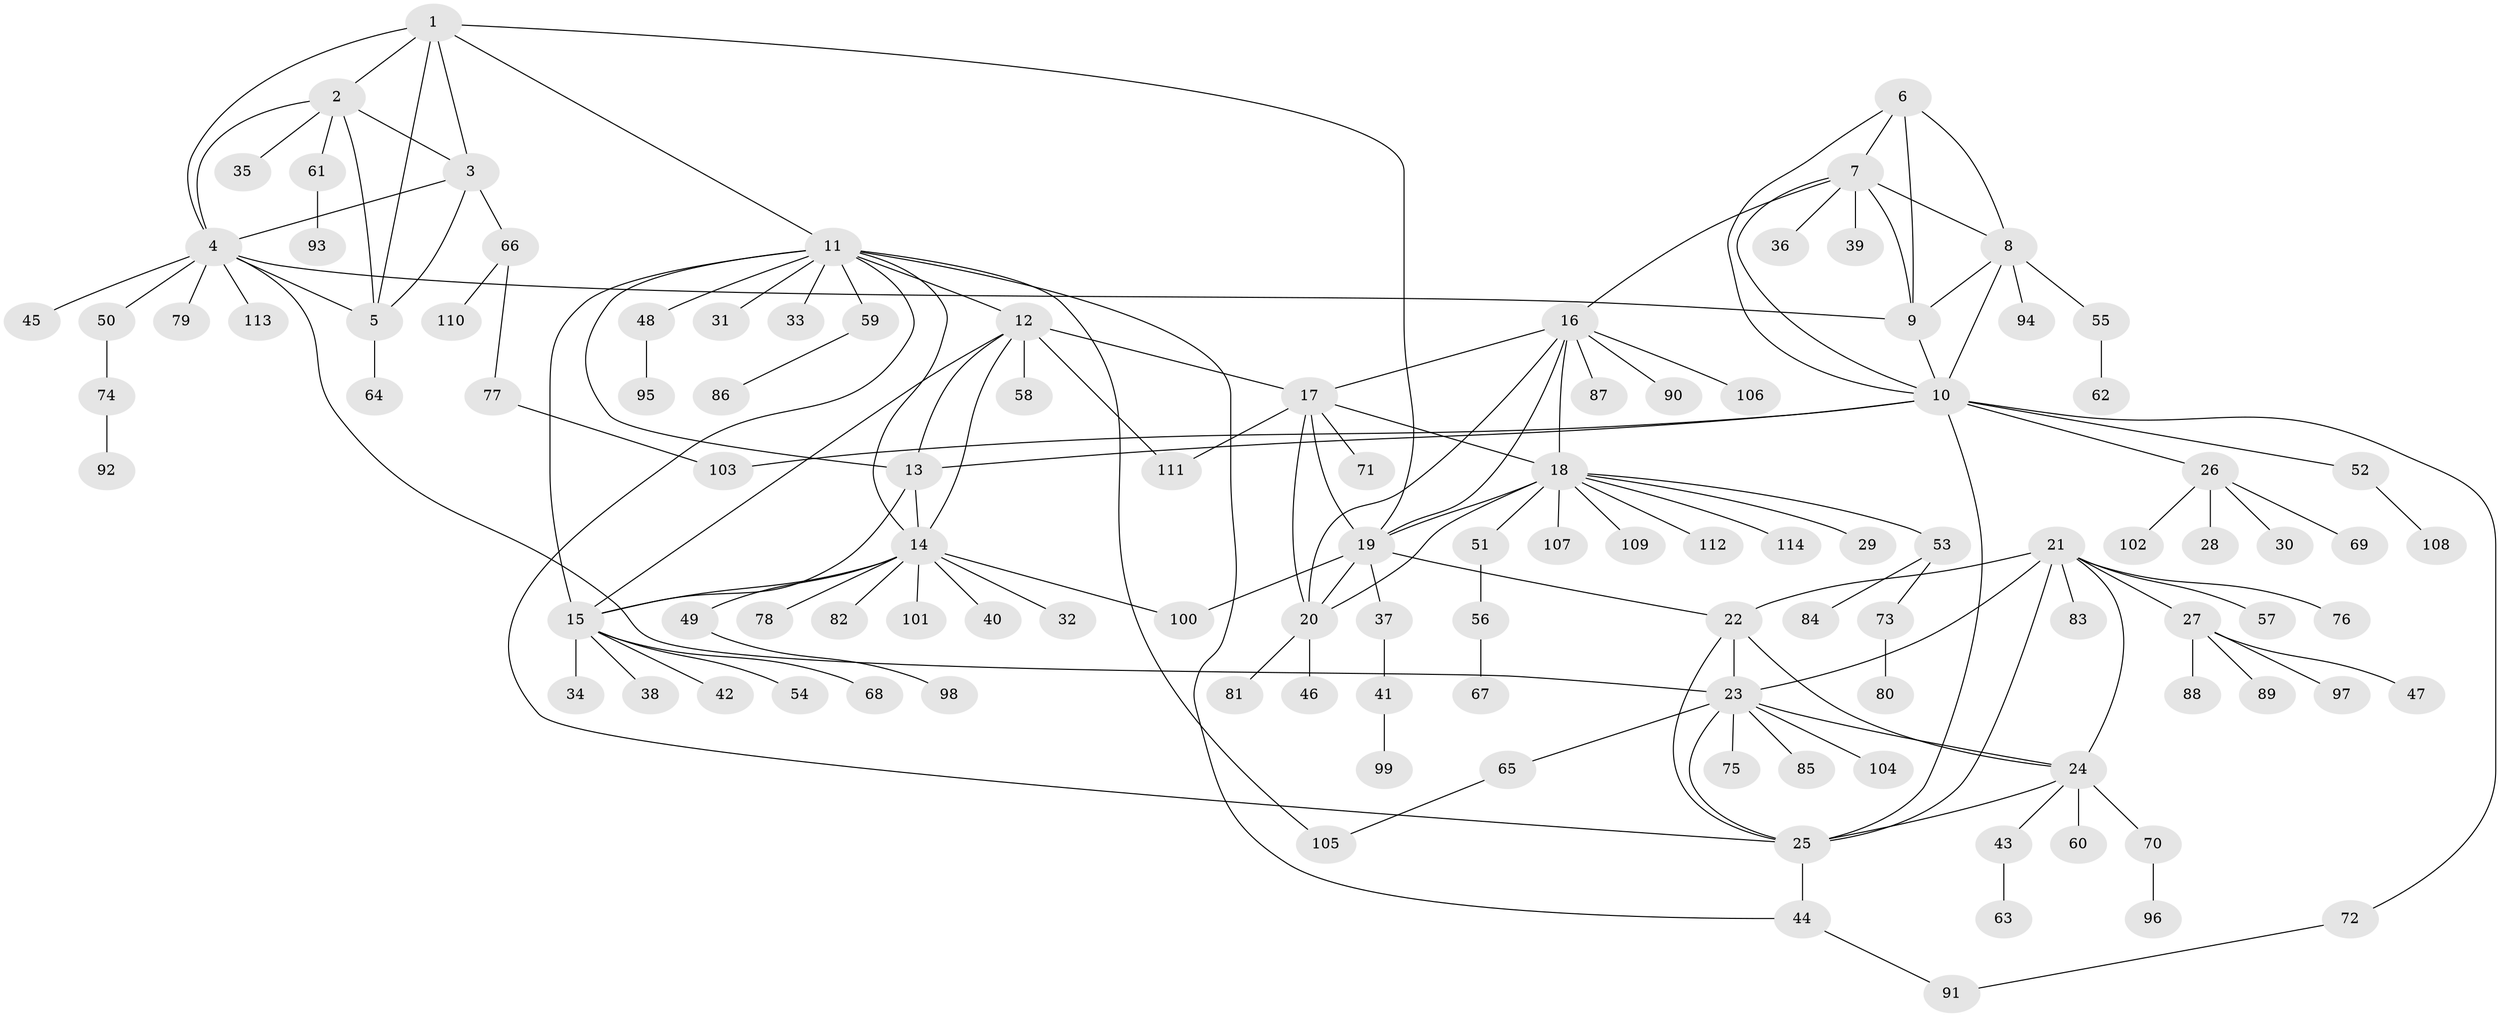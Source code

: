// coarse degree distribution, {6: 0.15789473684210525, 4: 0.10526315789473684, 3: 0.05263157894736842, 9: 0.017543859649122806, 11: 0.017543859649122806, 5: 0.03508771929824561, 8: 0.017543859649122806, 7: 0.017543859649122806, 1: 0.42105263157894735, 2: 0.15789473684210525}
// Generated by graph-tools (version 1.1) at 2025/52/03/04/25 22:52:40]
// undirected, 114 vertices, 155 edges
graph export_dot {
  node [color=gray90,style=filled];
  1;
  2;
  3;
  4;
  5;
  6;
  7;
  8;
  9;
  10;
  11;
  12;
  13;
  14;
  15;
  16;
  17;
  18;
  19;
  20;
  21;
  22;
  23;
  24;
  25;
  26;
  27;
  28;
  29;
  30;
  31;
  32;
  33;
  34;
  35;
  36;
  37;
  38;
  39;
  40;
  41;
  42;
  43;
  44;
  45;
  46;
  47;
  48;
  49;
  50;
  51;
  52;
  53;
  54;
  55;
  56;
  57;
  58;
  59;
  60;
  61;
  62;
  63;
  64;
  65;
  66;
  67;
  68;
  69;
  70;
  71;
  72;
  73;
  74;
  75;
  76;
  77;
  78;
  79;
  80;
  81;
  82;
  83;
  84;
  85;
  86;
  87;
  88;
  89;
  90;
  91;
  92;
  93;
  94;
  95;
  96;
  97;
  98;
  99;
  100;
  101;
  102;
  103;
  104;
  105;
  106;
  107;
  108;
  109;
  110;
  111;
  112;
  113;
  114;
  1 -- 2;
  1 -- 3;
  1 -- 4;
  1 -- 5;
  1 -- 11;
  1 -- 19;
  2 -- 3;
  2 -- 4;
  2 -- 5;
  2 -- 35;
  2 -- 61;
  3 -- 4;
  3 -- 5;
  3 -- 66;
  4 -- 5;
  4 -- 9;
  4 -- 23;
  4 -- 45;
  4 -- 50;
  4 -- 79;
  4 -- 113;
  5 -- 64;
  6 -- 7;
  6 -- 8;
  6 -- 9;
  6 -- 10;
  7 -- 8;
  7 -- 9;
  7 -- 10;
  7 -- 16;
  7 -- 36;
  7 -- 39;
  8 -- 9;
  8 -- 10;
  8 -- 55;
  8 -- 94;
  9 -- 10;
  10 -- 13;
  10 -- 25;
  10 -- 26;
  10 -- 52;
  10 -- 72;
  10 -- 103;
  11 -- 12;
  11 -- 13;
  11 -- 14;
  11 -- 15;
  11 -- 25;
  11 -- 31;
  11 -- 33;
  11 -- 44;
  11 -- 48;
  11 -- 59;
  11 -- 105;
  12 -- 13;
  12 -- 14;
  12 -- 15;
  12 -- 17;
  12 -- 58;
  12 -- 111;
  13 -- 14;
  13 -- 15;
  14 -- 15;
  14 -- 32;
  14 -- 40;
  14 -- 49;
  14 -- 78;
  14 -- 82;
  14 -- 100;
  14 -- 101;
  15 -- 34;
  15 -- 38;
  15 -- 42;
  15 -- 54;
  15 -- 68;
  16 -- 17;
  16 -- 18;
  16 -- 19;
  16 -- 20;
  16 -- 87;
  16 -- 90;
  16 -- 106;
  17 -- 18;
  17 -- 19;
  17 -- 20;
  17 -- 71;
  17 -- 111;
  18 -- 19;
  18 -- 20;
  18 -- 29;
  18 -- 51;
  18 -- 53;
  18 -- 107;
  18 -- 109;
  18 -- 112;
  18 -- 114;
  19 -- 20;
  19 -- 22;
  19 -- 37;
  19 -- 100;
  20 -- 46;
  20 -- 81;
  21 -- 22;
  21 -- 23;
  21 -- 24;
  21 -- 25;
  21 -- 27;
  21 -- 57;
  21 -- 76;
  21 -- 83;
  22 -- 23;
  22 -- 24;
  22 -- 25;
  23 -- 24;
  23 -- 25;
  23 -- 65;
  23 -- 75;
  23 -- 85;
  23 -- 104;
  24 -- 25;
  24 -- 43;
  24 -- 60;
  24 -- 70;
  25 -- 44;
  26 -- 28;
  26 -- 30;
  26 -- 69;
  26 -- 102;
  27 -- 47;
  27 -- 88;
  27 -- 89;
  27 -- 97;
  37 -- 41;
  41 -- 99;
  43 -- 63;
  44 -- 91;
  48 -- 95;
  49 -- 98;
  50 -- 74;
  51 -- 56;
  52 -- 108;
  53 -- 73;
  53 -- 84;
  55 -- 62;
  56 -- 67;
  59 -- 86;
  61 -- 93;
  65 -- 105;
  66 -- 77;
  66 -- 110;
  70 -- 96;
  72 -- 91;
  73 -- 80;
  74 -- 92;
  77 -- 103;
}
